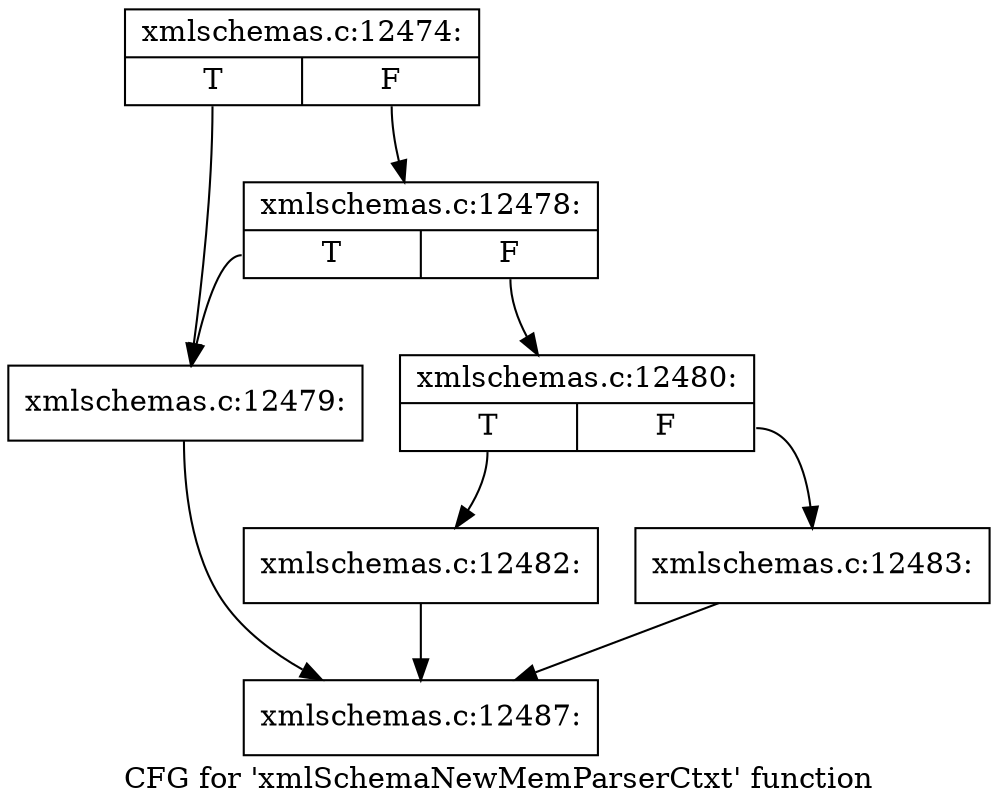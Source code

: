 digraph "CFG for 'xmlSchemaNewMemParserCtxt' function" {
	label="CFG for 'xmlSchemaNewMemParserCtxt' function";

	Node0x4823050 [shape=record,label="{xmlschemas.c:12474:|{<s0>T|<s1>F}}"];
	Node0x4823050:s0 -> Node0x4823000;
	Node0x4823050:s1 -> Node0x482a120;
	Node0x482a120 [shape=record,label="{xmlschemas.c:12478:|{<s0>T|<s1>F}}"];
	Node0x482a120:s0 -> Node0x4823000;
	Node0x482a120:s1 -> Node0x482a0d0;
	Node0x4823000 [shape=record,label="{xmlschemas.c:12479:}"];
	Node0x4823000 -> Node0x4823330;
	Node0x482a0d0 [shape=record,label="{xmlschemas.c:12480:|{<s0>T|<s1>F}}"];
	Node0x482a0d0:s0 -> Node0x482a960;
	Node0x482a0d0:s1 -> Node0x482a9b0;
	Node0x482a960 [shape=record,label="{xmlschemas.c:12482:}"];
	Node0x482a960 -> Node0x4823330;
	Node0x482a9b0 [shape=record,label="{xmlschemas.c:12483:}"];
	Node0x482a9b0 -> Node0x4823330;
	Node0x4823330 [shape=record,label="{xmlschemas.c:12487:}"];
}
